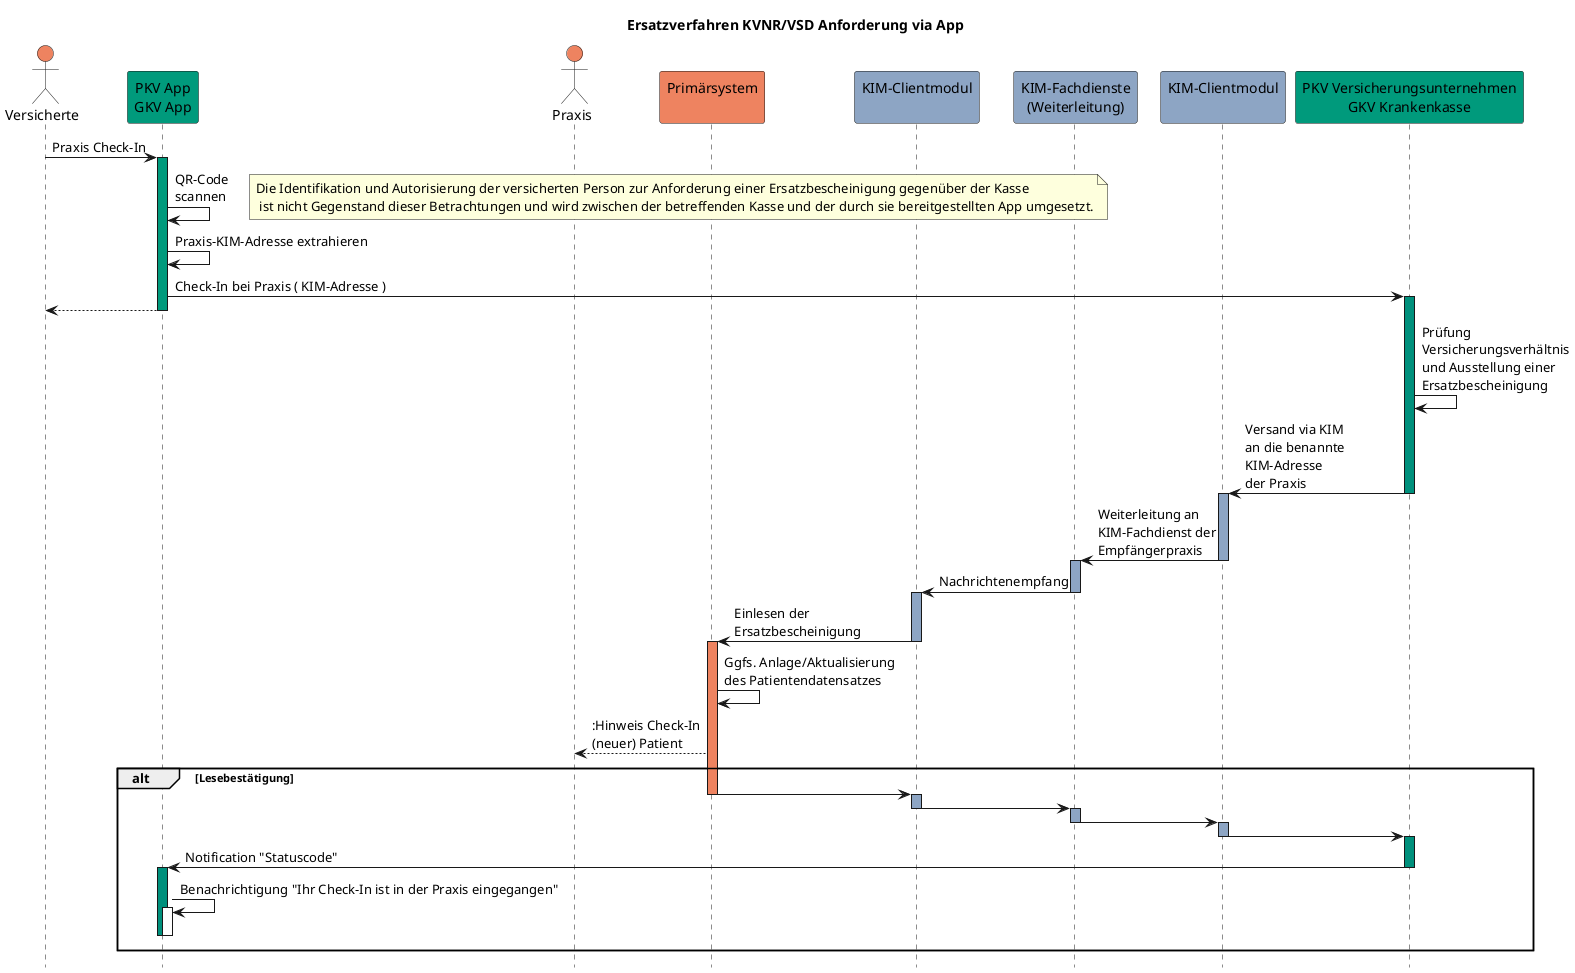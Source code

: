 @startuml pkv_ersatzverfahren

hide footbox
title Ersatzverfahren KVNR/VSD Anforderung via App
actor Vers as "Versicherte" #ee8360
participant App as "PKV App\nGKV App" #009a7c
actor LE as "Praxis" #ee8360
participant PVS as "Primärsystem\n" #ee8360
participant KIMCM1 as "KIM-Clientmodul\n" #8da5c4
participant KIMFD as "KIM-Fachdienste\n(Weiterleitung)" #8da5c4
participant KIMCM2 as "KIM-Clientmodul\n" #8da5c4
participant Kasse as "PKV Versicherungsunternehmen\nGKV Krankenkasse" #009a7c

Vers -> App: Praxis Check-In
activate App #009a7c
App -> App: QR-Code\nscannen
note right: Die Identifikation und Autorisierung der versicherten Person zur Anforderung einer Ersatzbescheinigung gegenüber der Kasse\n ist nicht Gegenstand dieser Betrachtungen und wird zwischen der betreffenden Kasse und der durch sie bereitgestellten App umgesetzt.
App -> App: Praxis-KIM-Adresse extrahieren
App -> Kasse: Check-In bei Praxis ( KIM-Adresse )
activate Kasse #00907c
App --> Vers:
deactivate App
Kasse -> Kasse: Prüfung\nVersicherungsverhältnis\nund Ausstellung einer\nErsatzbescheinigung
Kasse -> KIMCM2: Versand via KIM\nan die benannte\nKIM-Adresse\nder Praxis
deactivate Kasse
activate KIMCM2 #8da5c4
KIMCM2 -> KIMFD: Weiterleitung an\nKIM-Fachdienst der\nEmpfängerpraxis
deactivate KIMCM2
activate KIMFD #8da5c4
KIMFD -> KIMCM1: Nachrichtenempfang
deactivate KIMFD
activate KIMCM1 #8da5c4
KIMCM1 -> PVS: Einlesen der\nErsatzbescheinigung
deactivate KIMCM1
activate PVS #ee8360
PVS -> PVS: Ggfs. Anlage/Aktualisierung\ndes Patientendatensatzes
PVS ---> LE: :Hinweis Check-In\n(neuer) Patient
alt Lesebestätigung
    PVS -> KIMCM1
    deactivate PVS
    activate KIMCM1 #8da5c4
    KIMCM1 -> KIMFD
    deactivate KIMCM1
    activate KIMFD #8da5c4
    KIMFD -> KIMCM2
    deactivate KIMFD
    activate KIMCM2 #8da5c4
    KIMCM2 -> Kasse
    deactivate KIMCM2
    activate Kasse #00907c
    Kasse -> App: Notification "Statuscode"
    deactivate Kasse
    activate App #00907c
    App -> App: Benachrichtigung "Ihr Check-In ist in der Praxis eingegangen"
    activate App
    deactivate App
    deactivate App

end

@enduml